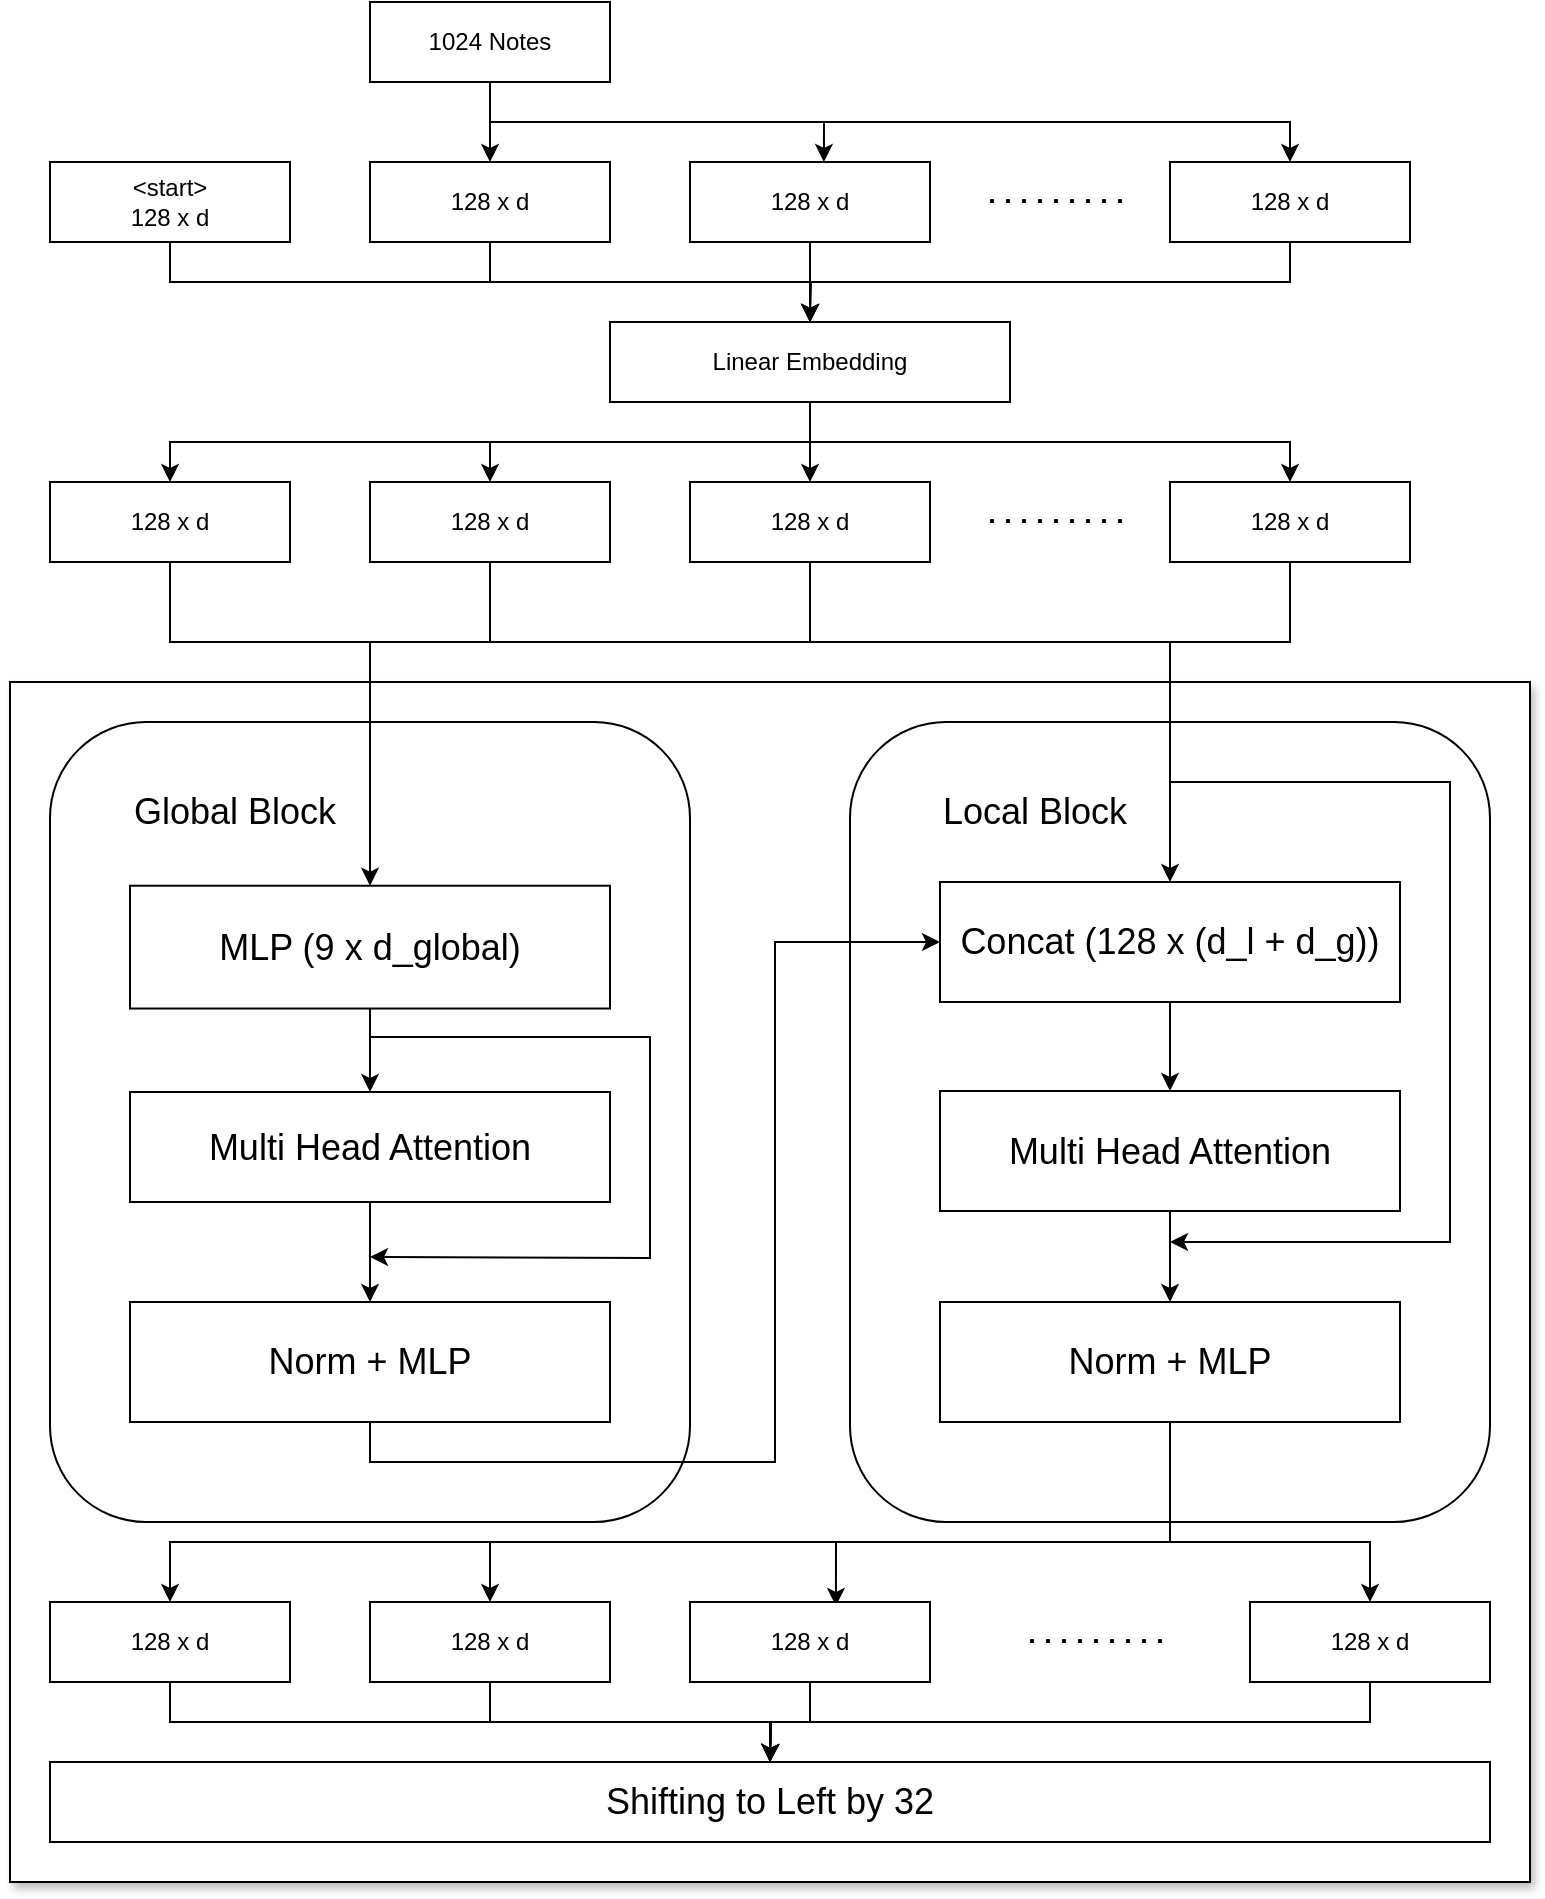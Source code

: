 <mxfile version="15.6.5" type="device"><diagram id="i-Smsfo_AiuIQJBQBWlw" name="Page-1"><mxGraphModel dx="1673" dy="934" grid="1" gridSize="10" guides="1" tooltips="1" connect="1" arrows="1" fold="1" page="1" pageScale="1" pageWidth="827" pageHeight="1169" math="0" shadow="0"><root><mxCell id="0"/><mxCell id="1" parent="0"/><mxCell id="OcDFiyT9aTJHQhSwYe5v-115" value="" style="rounded=0;whiteSpace=wrap;html=1;fontSize=18;fontColor=default;strokeColor=default;fillColor=default;glass=0;sketch=0;shadow=1;" vertex="1" parent="1"><mxGeometry x="20" y="380" width="760" height="600" as="geometry"/></mxCell><mxCell id="OcDFiyT9aTJHQhSwYe5v-114" value="" style="group;fontColor=default;" vertex="1" connectable="0" parent="1"><mxGeometry x="440" y="400" width="320" height="400" as="geometry"/></mxCell><mxCell id="OcDFiyT9aTJHQhSwYe5v-32" value="" style="rounded=1;whiteSpace=wrap;html=1;fontColor=default;strokeColor=default;fillColor=default;" vertex="1" parent="OcDFiyT9aTJHQhSwYe5v-114"><mxGeometry width="320" height="400" as="geometry"/></mxCell><mxCell id="OcDFiyT9aTJHQhSwYe5v-33" value="&lt;font style=&quot;font-size: 18px&quot;&gt;Concat (128 x (d_l + d_g))&lt;/font&gt;" style="rounded=0;whiteSpace=wrap;html=1;fontColor=default;strokeColor=default;fillColor=default;" vertex="1" parent="OcDFiyT9aTJHQhSwYe5v-114"><mxGeometry x="45" y="80" width="230" height="60" as="geometry"/></mxCell><mxCell id="OcDFiyT9aTJHQhSwYe5v-34" value="Local Block" style="text;html=1;strokeColor=none;fillColor=default;align=center;verticalAlign=middle;whiteSpace=wrap;rounded=0;fontSize=18;fontColor=default;" vertex="1" parent="OcDFiyT9aTJHQhSwYe5v-114"><mxGeometry x="40" y="30" width="105" height="30" as="geometry"/></mxCell><mxCell id="OcDFiyT9aTJHQhSwYe5v-84" value="&lt;font style=&quot;font-size: 18px&quot;&gt;Multi Head Attention&lt;/font&gt;" style="rounded=0;whiteSpace=wrap;html=1;fontColor=default;strokeColor=default;fillColor=default;" vertex="1" parent="OcDFiyT9aTJHQhSwYe5v-114"><mxGeometry x="45" y="184.5" width="230" height="60" as="geometry"/></mxCell><mxCell id="OcDFiyT9aTJHQhSwYe5v-86" style="edgeStyle=orthogonalEdgeStyle;rounded=0;orthogonalLoop=1;jettySize=auto;html=1;exitX=0.5;exitY=1;exitDx=0;exitDy=0;entryX=0.5;entryY=0;entryDx=0;entryDy=0;labelBackgroundColor=default;fontSize=18;fontColor=default;strokeColor=default;fillColor=default;" edge="1" parent="OcDFiyT9aTJHQhSwYe5v-114" source="OcDFiyT9aTJHQhSwYe5v-33" target="OcDFiyT9aTJHQhSwYe5v-84"><mxGeometry relative="1" as="geometry"/></mxCell><mxCell id="OcDFiyT9aTJHQhSwYe5v-87" value="" style="endArrow=classic;html=1;rounded=0;labelBackgroundColor=default;fontSize=18;fontColor=default;strokeColor=default;fillColor=default;" edge="1" parent="OcDFiyT9aTJHQhSwYe5v-114"><mxGeometry width="50" height="50" relative="1" as="geometry"><mxPoint x="160" y="30" as="sourcePoint"/><mxPoint x="160" y="260" as="targetPoint"/><Array as="points"><mxPoint x="300" y="30"/><mxPoint x="300" y="260"/></Array></mxGeometry></mxCell><mxCell id="OcDFiyT9aTJHQhSwYe5v-88" value="&lt;font style=&quot;font-size: 18px&quot;&gt;Norm + MLP&lt;/font&gt;" style="rounded=0;whiteSpace=wrap;html=1;fontColor=default;strokeColor=default;fillColor=default;" vertex="1" parent="OcDFiyT9aTJHQhSwYe5v-114"><mxGeometry x="45" y="290" width="230" height="60" as="geometry"/></mxCell><mxCell id="OcDFiyT9aTJHQhSwYe5v-89" style="edgeStyle=orthogonalEdgeStyle;rounded=0;orthogonalLoop=1;jettySize=auto;html=1;exitX=0.5;exitY=1;exitDx=0;exitDy=0;entryX=0.5;entryY=0;entryDx=0;entryDy=0;labelBackgroundColor=default;fontSize=18;fontColor=default;strokeColor=default;fillColor=default;" edge="1" parent="OcDFiyT9aTJHQhSwYe5v-114" source="OcDFiyT9aTJHQhSwYe5v-84" target="OcDFiyT9aTJHQhSwYe5v-88"><mxGeometry relative="1" as="geometry"/></mxCell><mxCell id="OcDFiyT9aTJHQhSwYe5v-16" style="edgeStyle=orthogonalEdgeStyle;rounded=0;orthogonalLoop=1;jettySize=auto;html=1;exitX=0.5;exitY=1;exitDx=0;exitDy=0;entryX=0.5;entryY=0;entryDx=0;entryDy=0;labelBackgroundColor=default;fontColor=default;strokeColor=default;" edge="1" parent="1" source="OcDFiyT9aTJHQhSwYe5v-1" target="OcDFiyT9aTJHQhSwYe5v-2"><mxGeometry relative="1" as="geometry"/></mxCell><mxCell id="OcDFiyT9aTJHQhSwYe5v-17" style="edgeStyle=orthogonalEdgeStyle;rounded=0;orthogonalLoop=1;jettySize=auto;html=1;exitX=0.5;exitY=1;exitDx=0;exitDy=0;entryX=0.558;entryY=0;entryDx=0;entryDy=0;entryPerimeter=0;labelBackgroundColor=default;fontColor=default;strokeColor=default;" edge="1" parent="1" source="OcDFiyT9aTJHQhSwYe5v-1" target="OcDFiyT9aTJHQhSwYe5v-3"><mxGeometry relative="1" as="geometry"/></mxCell><mxCell id="OcDFiyT9aTJHQhSwYe5v-18" style="edgeStyle=orthogonalEdgeStyle;rounded=0;orthogonalLoop=1;jettySize=auto;html=1;exitX=0.5;exitY=1;exitDx=0;exitDy=0;entryX=0.5;entryY=0;entryDx=0;entryDy=0;labelBackgroundColor=default;fontColor=default;strokeColor=default;" edge="1" parent="1" source="OcDFiyT9aTJHQhSwYe5v-1" target="OcDFiyT9aTJHQhSwYe5v-4"><mxGeometry relative="1" as="geometry"/></mxCell><mxCell id="OcDFiyT9aTJHQhSwYe5v-1" value="1024 Notes" style="rounded=0;whiteSpace=wrap;html=1;fillColor=default;strokeColor=default;fontColor=default;" vertex="1" parent="1"><mxGeometry x="200" y="40" width="120" height="40" as="geometry"/></mxCell><mxCell id="OcDFiyT9aTJHQhSwYe5v-13" style="edgeStyle=orthogonalEdgeStyle;rounded=0;orthogonalLoop=1;jettySize=auto;html=1;exitX=0.5;exitY=1;exitDx=0;exitDy=0;labelBackgroundColor=default;fontColor=default;strokeColor=default;" edge="1" parent="1" source="OcDFiyT9aTJHQhSwYe5v-2"><mxGeometry relative="1" as="geometry"><mxPoint x="420" y="200" as="targetPoint"/></mxGeometry></mxCell><mxCell id="OcDFiyT9aTJHQhSwYe5v-2" value="128 x d" style="rounded=0;whiteSpace=wrap;html=1;fillColor=default;strokeColor=default;fontColor=default;" vertex="1" parent="1"><mxGeometry x="200" y="120" width="120" height="40" as="geometry"/></mxCell><mxCell id="OcDFiyT9aTJHQhSwYe5v-14" style="edgeStyle=orthogonalEdgeStyle;rounded=0;orthogonalLoop=1;jettySize=auto;html=1;exitX=0.5;exitY=1;exitDx=0;exitDy=0;labelBackgroundColor=default;fontColor=default;strokeColor=default;" edge="1" parent="1" source="OcDFiyT9aTJHQhSwYe5v-3"><mxGeometry relative="1" as="geometry"><mxPoint x="420" y="200" as="targetPoint"/></mxGeometry></mxCell><mxCell id="OcDFiyT9aTJHQhSwYe5v-3" value="128 x d" style="rounded=0;whiteSpace=wrap;html=1;fillColor=default;strokeColor=default;fontColor=default;" vertex="1" parent="1"><mxGeometry x="360" y="120" width="120" height="40" as="geometry"/></mxCell><mxCell id="OcDFiyT9aTJHQhSwYe5v-15" style="edgeStyle=orthogonalEdgeStyle;rounded=0;orthogonalLoop=1;jettySize=auto;html=1;exitX=0.5;exitY=1;exitDx=0;exitDy=0;entryX=0.5;entryY=0;entryDx=0;entryDy=0;labelBackgroundColor=default;fontColor=default;strokeColor=default;" edge="1" parent="1" source="OcDFiyT9aTJHQhSwYe5v-4" target="OcDFiyT9aTJHQhSwYe5v-8"><mxGeometry relative="1" as="geometry"/></mxCell><mxCell id="OcDFiyT9aTJHQhSwYe5v-4" value="128 x d" style="rounded=0;whiteSpace=wrap;html=1;fillColor=default;strokeColor=default;fontColor=default;" vertex="1" parent="1"><mxGeometry x="600" y="120" width="120" height="40" as="geometry"/></mxCell><mxCell id="OcDFiyT9aTJHQhSwYe5v-5" value="" style="endArrow=none;dashed=1;html=1;dashPattern=1 3;strokeWidth=2;rounded=0;fontColor=default;strokeColor=default;labelBackgroundColor=default;" edge="1" parent="1"><mxGeometry width="50" height="50" relative="1" as="geometry"><mxPoint x="510" y="139.5" as="sourcePoint"/><mxPoint x="580" y="139.5" as="targetPoint"/></mxGeometry></mxCell><mxCell id="OcDFiyT9aTJHQhSwYe5v-12" style="edgeStyle=orthogonalEdgeStyle;rounded=0;orthogonalLoop=1;jettySize=auto;html=1;exitX=0.5;exitY=1;exitDx=0;exitDy=0;entryX=0.5;entryY=0;entryDx=0;entryDy=0;labelBackgroundColor=default;fontColor=default;strokeColor=default;" edge="1" parent="1" source="OcDFiyT9aTJHQhSwYe5v-6" target="OcDFiyT9aTJHQhSwYe5v-8"><mxGeometry relative="1" as="geometry"/></mxCell><mxCell id="OcDFiyT9aTJHQhSwYe5v-6" value="&amp;lt;start&amp;gt;&lt;br&gt;128 x d" style="rounded=0;whiteSpace=wrap;html=1;fillColor=default;strokeColor=default;fontColor=default;" vertex="1" parent="1"><mxGeometry x="40" y="120" width="120" height="40" as="geometry"/></mxCell><mxCell id="OcDFiyT9aTJHQhSwYe5v-25" style="edgeStyle=orthogonalEdgeStyle;rounded=0;orthogonalLoop=1;jettySize=auto;html=1;exitX=0.5;exitY=1;exitDx=0;exitDy=0;labelBackgroundColor=default;fontColor=default;strokeColor=default;" edge="1" parent="1" source="OcDFiyT9aTJHQhSwYe5v-8" target="OcDFiyT9aTJHQhSwYe5v-22"><mxGeometry relative="1" as="geometry"/></mxCell><mxCell id="OcDFiyT9aTJHQhSwYe5v-26" style="edgeStyle=orthogonalEdgeStyle;rounded=0;orthogonalLoop=1;jettySize=auto;html=1;exitX=0.5;exitY=1;exitDx=0;exitDy=0;entryX=0.5;entryY=0;entryDx=0;entryDy=0;labelBackgroundColor=default;fontColor=default;strokeColor=default;" edge="1" parent="1" source="OcDFiyT9aTJHQhSwYe5v-8" target="OcDFiyT9aTJHQhSwYe5v-19"><mxGeometry relative="1" as="geometry"/></mxCell><mxCell id="OcDFiyT9aTJHQhSwYe5v-27" style="edgeStyle=orthogonalEdgeStyle;rounded=0;orthogonalLoop=1;jettySize=auto;html=1;exitX=0.5;exitY=1;exitDx=0;exitDy=0;entryX=0.5;entryY=0;entryDx=0;entryDy=0;labelBackgroundColor=default;fontColor=default;strokeColor=default;" edge="1" parent="1" source="OcDFiyT9aTJHQhSwYe5v-8" target="OcDFiyT9aTJHQhSwYe5v-20"><mxGeometry relative="1" as="geometry"/></mxCell><mxCell id="OcDFiyT9aTJHQhSwYe5v-28" style="edgeStyle=orthogonalEdgeStyle;rounded=0;orthogonalLoop=1;jettySize=auto;html=1;exitX=0.5;exitY=1;exitDx=0;exitDy=0;entryX=0.5;entryY=0;entryDx=0;entryDy=0;labelBackgroundColor=default;fontColor=default;strokeColor=default;" edge="1" parent="1" source="OcDFiyT9aTJHQhSwYe5v-8" target="OcDFiyT9aTJHQhSwYe5v-21"><mxGeometry relative="1" as="geometry"/></mxCell><mxCell id="OcDFiyT9aTJHQhSwYe5v-8" value="Linear Embedding" style="rounded=0;whiteSpace=wrap;html=1;fontColor=default;strokeColor=default;fillColor=default;" vertex="1" parent="1"><mxGeometry x="320" y="200" width="200" height="40" as="geometry"/></mxCell><mxCell id="OcDFiyT9aTJHQhSwYe5v-78" style="edgeStyle=orthogonalEdgeStyle;rounded=0;orthogonalLoop=1;jettySize=auto;html=1;exitX=0.5;exitY=1;exitDx=0;exitDy=0;labelBackgroundColor=default;fontSize=18;fontColor=default;strokeColor=default;fillColor=default;" edge="1" parent="1" source="OcDFiyT9aTJHQhSwYe5v-19"><mxGeometry relative="1" as="geometry"><mxPoint x="200" y="480" as="targetPoint"/><Array as="points"><mxPoint x="260" y="360"/><mxPoint x="200" y="360"/></Array></mxGeometry></mxCell><mxCell id="OcDFiyT9aTJHQhSwYe5v-19" value="128 x d" style="rounded=0;whiteSpace=wrap;html=1;fillColor=default;strokeColor=default;fontColor=default;" vertex="1" parent="1"><mxGeometry x="200" y="280" width="120" height="40" as="geometry"/></mxCell><mxCell id="OcDFiyT9aTJHQhSwYe5v-79" style="edgeStyle=orthogonalEdgeStyle;rounded=0;orthogonalLoop=1;jettySize=auto;html=1;exitX=0.5;exitY=1;exitDx=0;exitDy=0;entryX=0.5;entryY=0;entryDx=0;entryDy=0;labelBackgroundColor=default;fontSize=18;fontColor=default;strokeColor=default;fillColor=default;" edge="1" parent="1" source="OcDFiyT9aTJHQhSwYe5v-20" target="OcDFiyT9aTJHQhSwYe5v-41"><mxGeometry relative="1" as="geometry"><Array as="points"><mxPoint x="420" y="360"/><mxPoint x="200" y="360"/></Array></mxGeometry></mxCell><mxCell id="OcDFiyT9aTJHQhSwYe5v-20" value="128 x d" style="rounded=0;whiteSpace=wrap;html=1;fillColor=default;strokeColor=default;fontColor=default;" vertex="1" parent="1"><mxGeometry x="360" y="280" width="120" height="40" as="geometry"/></mxCell><mxCell id="OcDFiyT9aTJHQhSwYe5v-80" style="edgeStyle=orthogonalEdgeStyle;rounded=0;orthogonalLoop=1;jettySize=auto;html=1;exitX=0.5;exitY=1;exitDx=0;exitDy=0;labelBackgroundColor=default;fontSize=18;fontColor=default;strokeColor=default;fillColor=default;" edge="1" parent="1" source="OcDFiyT9aTJHQhSwYe5v-21" target="OcDFiyT9aTJHQhSwYe5v-41"><mxGeometry relative="1" as="geometry"><Array as="points"><mxPoint x="660" y="360"/><mxPoint x="200" y="360"/></Array></mxGeometry></mxCell><mxCell id="OcDFiyT9aTJHQhSwYe5v-21" value="128 x d" style="rounded=0;whiteSpace=wrap;html=1;fillColor=default;strokeColor=default;fontColor=default;" vertex="1" parent="1"><mxGeometry x="600" y="280" width="120" height="40" as="geometry"/></mxCell><mxCell id="OcDFiyT9aTJHQhSwYe5v-36" style="edgeStyle=orthogonalEdgeStyle;rounded=0;orthogonalLoop=1;jettySize=auto;html=1;exitX=0.5;exitY=1;exitDx=0;exitDy=0;labelBackgroundColor=default;fontSize=18;fontColor=default;strokeColor=default;" edge="1" parent="1" source="OcDFiyT9aTJHQhSwYe5v-22" target="OcDFiyT9aTJHQhSwYe5v-33"><mxGeometry relative="1" as="geometry"><Array as="points"><mxPoint x="100" y="360"/><mxPoint x="600" y="360"/></Array></mxGeometry></mxCell><mxCell id="OcDFiyT9aTJHQhSwYe5v-22" value="128 x d" style="rounded=0;whiteSpace=wrap;html=1;fillColor=default;strokeColor=default;fontColor=default;" vertex="1" parent="1"><mxGeometry x="40" y="280" width="120" height="40" as="geometry"/></mxCell><mxCell id="OcDFiyT9aTJHQhSwYe5v-29" value="" style="endArrow=none;dashed=1;html=1;dashPattern=1 3;strokeWidth=2;rounded=0;fontColor=default;strokeColor=default;labelBackgroundColor=default;fillColor=default;" edge="1" parent="1"><mxGeometry width="50" height="50" relative="1" as="geometry"><mxPoint x="510" y="299.5" as="sourcePoint"/><mxPoint x="580" y="299.5" as="targetPoint"/></mxGeometry></mxCell><mxCell id="OcDFiyT9aTJHQhSwYe5v-74" value="" style="group;fontColor=default;container=1;fillColor=none;strokeColor=none;" vertex="1" connectable="0" parent="1"><mxGeometry x="40" y="400" width="320" height="440" as="geometry"><mxRectangle x="40" y="400" width="50" height="40" as="alternateBounds"/></mxGeometry></mxCell><mxCell id="OcDFiyT9aTJHQhSwYe5v-112" value="" style="group" vertex="1" connectable="0" parent="OcDFiyT9aTJHQhSwYe5v-74"><mxGeometry width="320" height="400" as="geometry"/></mxCell><mxCell id="OcDFiyT9aTJHQhSwYe5v-40" value="" style="rounded=1;whiteSpace=wrap;html=1;fontColor=default;strokeColor=default;fillColor=default;container=1;direction=east;" vertex="1" parent="OcDFiyT9aTJHQhSwYe5v-112"><mxGeometry width="320" height="400" as="geometry"><mxRectangle width="50" height="40" as="alternateBounds"/></mxGeometry></mxCell><mxCell id="OcDFiyT9aTJHQhSwYe5v-93" value="&lt;font style=&quot;font-size: 18px&quot;&gt;Norm + MLP&lt;/font&gt;" style="rounded=0;whiteSpace=wrap;html=1;fontColor=default;strokeColor=default;fillColor=default;" vertex="1" parent="OcDFiyT9aTJHQhSwYe5v-40"><mxGeometry x="40" y="290" width="240" height="60" as="geometry"/></mxCell><mxCell id="OcDFiyT9aTJHQhSwYe5v-95" style="edgeStyle=orthogonalEdgeStyle;rounded=0;orthogonalLoop=1;jettySize=auto;html=1;exitX=0.5;exitY=1;exitDx=0;exitDy=0;entryX=0.5;entryY=0;entryDx=0;entryDy=0;labelBackgroundColor=default;fontSize=18;fontColor=default;strokeColor=default;fillColor=default;" edge="1" parent="OcDFiyT9aTJHQhSwYe5v-40" source="OcDFiyT9aTJHQhSwYe5v-48" target="OcDFiyT9aTJHQhSwYe5v-93"><mxGeometry relative="1" as="geometry"/></mxCell><mxCell id="OcDFiyT9aTJHQhSwYe5v-48" value="&lt;font style=&quot;font-size: 18px&quot;&gt;Multi Head Attention&lt;/font&gt;" style="rounded=0;whiteSpace=wrap;html=1;fontColor=default;strokeColor=default;fillColor=default;" vertex="1" parent="OcDFiyT9aTJHQhSwYe5v-40"><mxGeometry x="40" y="185" width="240" height="55" as="geometry"/></mxCell><mxCell id="OcDFiyT9aTJHQhSwYe5v-97" value="" style="endArrow=classic;html=1;rounded=0;labelBackgroundColor=default;fontSize=18;fontColor=default;strokeColor=default;fillColor=default;" edge="1" parent="OcDFiyT9aTJHQhSwYe5v-40"><mxGeometry width="50" height="50" relative="1" as="geometry"><mxPoint x="160" y="157.5" as="sourcePoint"/><mxPoint x="160" y="267.5" as="targetPoint"/><Array as="points"><mxPoint x="300" y="157.5"/><mxPoint x="300" y="268"/></Array></mxGeometry></mxCell><mxCell id="OcDFiyT9aTJHQhSwYe5v-41" value="&lt;font style=&quot;font-size: 18px&quot;&gt;MLP (9 x d_global)&lt;/font&gt;" style="rounded=0;whiteSpace=wrap;html=1;fontColor=default;strokeColor=default;fillColor=default;" vertex="1" parent="OcDFiyT9aTJHQhSwYe5v-112"><mxGeometry x="40" y="81.86" width="240" height="61.4" as="geometry"/></mxCell><mxCell id="OcDFiyT9aTJHQhSwYe5v-94" value="Global Block" style="text;html=1;strokeColor=none;fillColor=none;align=center;verticalAlign=middle;whiteSpace=wrap;rounded=0;fontSize=18;fontColor=default;" vertex="1" parent="OcDFiyT9aTJHQhSwYe5v-112"><mxGeometry x="40" y="30" width="105" height="30" as="geometry"/></mxCell><mxCell id="OcDFiyT9aTJHQhSwYe5v-71" style="edgeStyle=orthogonalEdgeStyle;rounded=0;orthogonalLoop=1;jettySize=auto;html=1;exitX=0.5;exitY=1;exitDx=0;exitDy=0;labelBackgroundColor=default;fontSize=18;fontColor=default;strokeColor=default;fillColor=default;" edge="1" parent="OcDFiyT9aTJHQhSwYe5v-112" source="OcDFiyT9aTJHQhSwYe5v-40" target="OcDFiyT9aTJHQhSwYe5v-40"><mxGeometry relative="1" as="geometry"/></mxCell><mxCell id="OcDFiyT9aTJHQhSwYe5v-46" style="edgeStyle=orthogonalEdgeStyle;rounded=0;orthogonalLoop=1;jettySize=auto;html=1;exitX=0.5;exitY=1;exitDx=0;exitDy=0;labelBackgroundColor=default;fontSize=18;fontColor=default;strokeColor=default;fillColor=default;" edge="1" parent="OcDFiyT9aTJHQhSwYe5v-112" source="OcDFiyT9aTJHQhSwYe5v-41" target="OcDFiyT9aTJHQhSwYe5v-41"><mxGeometry relative="1" as="geometry"/></mxCell><mxCell id="OcDFiyT9aTJHQhSwYe5v-47" style="edgeStyle=orthogonalEdgeStyle;rounded=0;orthogonalLoop=1;jettySize=auto;html=1;exitX=0.5;exitY=1;exitDx=0;exitDy=0;labelBackgroundColor=default;fontSize=18;fontColor=default;strokeColor=default;fillColor=default;" edge="1" parent="OcDFiyT9aTJHQhSwYe5v-112" source="OcDFiyT9aTJHQhSwYe5v-41" target="OcDFiyT9aTJHQhSwYe5v-41"><mxGeometry relative="1" as="geometry"/></mxCell><mxCell id="OcDFiyT9aTJHQhSwYe5v-91" style="edgeStyle=orthogonalEdgeStyle;rounded=0;orthogonalLoop=1;jettySize=auto;html=1;exitX=0.5;exitY=1;exitDx=0;exitDy=0;labelBackgroundColor=default;fontSize=18;fontColor=default;strokeColor=default;fillColor=default;" edge="1" parent="OcDFiyT9aTJHQhSwYe5v-112" source="OcDFiyT9aTJHQhSwYe5v-41" target="OcDFiyT9aTJHQhSwYe5v-48"><mxGeometry relative="1" as="geometry"/></mxCell><mxCell id="OcDFiyT9aTJHQhSwYe5v-77" style="edgeStyle=orthogonalEdgeStyle;rounded=0;orthogonalLoop=1;jettySize=auto;html=1;exitX=0.5;exitY=1;exitDx=0;exitDy=0;labelBackgroundColor=default;fontSize=18;fontColor=default;strokeColor=default;fillColor=default;" edge="1" parent="1" source="OcDFiyT9aTJHQhSwYe5v-22" target="OcDFiyT9aTJHQhSwYe5v-41"><mxGeometry relative="1" as="geometry"><Array as="points"><mxPoint x="100" y="360"/><mxPoint x="200" y="360"/></Array></mxGeometry></mxCell><mxCell id="OcDFiyT9aTJHQhSwYe5v-104" style="edgeStyle=orthogonalEdgeStyle;rounded=0;orthogonalLoop=1;jettySize=auto;html=1;exitX=0.5;exitY=1;exitDx=0;exitDy=0;labelBackgroundColor=default;fontSize=18;fontColor=default;strokeColor=default;fillColor=default;" edge="1" parent="1" source="OcDFiyT9aTJHQhSwYe5v-88" target="OcDFiyT9aTJHQhSwYe5v-102"><mxGeometry relative="1" as="geometry"><Array as="points"><mxPoint x="600" y="810"/><mxPoint x="100" y="810"/></Array></mxGeometry></mxCell><mxCell id="OcDFiyT9aTJHQhSwYe5v-105" style="edgeStyle=orthogonalEdgeStyle;rounded=0;orthogonalLoop=1;jettySize=auto;html=1;exitX=0.5;exitY=1;exitDx=0;exitDy=0;labelBackgroundColor=default;fontSize=18;fontColor=default;strokeColor=default;fillColor=default;" edge="1" parent="1" source="OcDFiyT9aTJHQhSwYe5v-88" target="OcDFiyT9aTJHQhSwYe5v-101"><mxGeometry relative="1" as="geometry"><Array as="points"><mxPoint x="600" y="810"/><mxPoint x="700" y="810"/></Array></mxGeometry></mxCell><mxCell id="OcDFiyT9aTJHQhSwYe5v-106" style="edgeStyle=orthogonalEdgeStyle;rounded=0;orthogonalLoop=1;jettySize=auto;html=1;exitX=0.5;exitY=1;exitDx=0;exitDy=0;entryX=0.608;entryY=0.05;entryDx=0;entryDy=0;entryPerimeter=0;labelBackgroundColor=default;fontSize=18;fontColor=default;strokeColor=default;fillColor=default;" edge="1" parent="1" source="OcDFiyT9aTJHQhSwYe5v-88" target="OcDFiyT9aTJHQhSwYe5v-100"><mxGeometry relative="1" as="geometry"><Array as="points"><mxPoint x="600" y="810"/><mxPoint x="433" y="810"/></Array></mxGeometry></mxCell><mxCell id="OcDFiyT9aTJHQhSwYe5v-107" style="edgeStyle=orthogonalEdgeStyle;rounded=0;orthogonalLoop=1;jettySize=auto;html=1;exitX=0.5;exitY=1;exitDx=0;exitDy=0;labelBackgroundColor=default;fontSize=18;fontColor=default;strokeColor=default;fillColor=default;" edge="1" parent="1" source="OcDFiyT9aTJHQhSwYe5v-88" target="OcDFiyT9aTJHQhSwYe5v-99"><mxGeometry relative="1" as="geometry"><Array as="points"><mxPoint x="600" y="810"/><mxPoint x="260" y="810"/></Array></mxGeometry></mxCell><mxCell id="OcDFiyT9aTJHQhSwYe5v-92" style="edgeStyle=orthogonalEdgeStyle;rounded=0;orthogonalLoop=1;jettySize=auto;html=1;exitX=0.5;exitY=1;exitDx=0;exitDy=0;entryX=0;entryY=0.5;entryDx=0;entryDy=0;labelBackgroundColor=default;fontSize=18;fontColor=default;strokeColor=default;fillColor=default;" edge="1" parent="1" source="OcDFiyT9aTJHQhSwYe5v-93" target="OcDFiyT9aTJHQhSwYe5v-33"><mxGeometry relative="1" as="geometry"/></mxCell><mxCell id="OcDFiyT9aTJHQhSwYe5v-98" value="Shifting to Left by 32" style="rounded=0;whiteSpace=wrap;html=1;fontSize=18;fontColor=default;strokeColor=default;fillColor=default;" vertex="1" parent="1"><mxGeometry x="40" y="920" width="720" height="40" as="geometry"/></mxCell><mxCell id="OcDFiyT9aTJHQhSwYe5v-109" style="edgeStyle=orthogonalEdgeStyle;rounded=0;orthogonalLoop=1;jettySize=auto;html=1;exitX=0.5;exitY=1;exitDx=0;exitDy=0;labelBackgroundColor=default;fontSize=18;fontColor=default;strokeColor=default;fillColor=default;" edge="1" parent="1" source="OcDFiyT9aTJHQhSwYe5v-99"><mxGeometry relative="1" as="geometry"><mxPoint x="400" y="920" as="targetPoint"/></mxGeometry></mxCell><mxCell id="OcDFiyT9aTJHQhSwYe5v-99" value="128 x d" style="rounded=0;whiteSpace=wrap;html=1;fillColor=default;strokeColor=default;fontColor=default;" vertex="1" parent="1"><mxGeometry x="200" y="840" width="120" height="40" as="geometry"/></mxCell><mxCell id="OcDFiyT9aTJHQhSwYe5v-110" style="edgeStyle=orthogonalEdgeStyle;rounded=0;orthogonalLoop=1;jettySize=auto;html=1;exitX=0.5;exitY=1;exitDx=0;exitDy=0;labelBackgroundColor=default;fontSize=18;fontColor=default;strokeColor=default;fillColor=default;" edge="1" parent="1" source="OcDFiyT9aTJHQhSwYe5v-100"><mxGeometry relative="1" as="geometry"><mxPoint x="400" y="920" as="targetPoint"/></mxGeometry></mxCell><mxCell id="OcDFiyT9aTJHQhSwYe5v-100" value="128 x d" style="rounded=0;whiteSpace=wrap;html=1;fillColor=default;strokeColor=default;fontColor=default;" vertex="1" parent="1"><mxGeometry x="360" y="840" width="120" height="40" as="geometry"/></mxCell><mxCell id="OcDFiyT9aTJHQhSwYe5v-111" style="edgeStyle=orthogonalEdgeStyle;rounded=0;orthogonalLoop=1;jettySize=auto;html=1;exitX=0.5;exitY=1;exitDx=0;exitDy=0;labelBackgroundColor=default;fontSize=18;fontColor=default;strokeColor=default;fillColor=default;" edge="1" parent="1" source="OcDFiyT9aTJHQhSwYe5v-101"><mxGeometry relative="1" as="geometry"><mxPoint x="400" y="920" as="targetPoint"/></mxGeometry></mxCell><mxCell id="OcDFiyT9aTJHQhSwYe5v-101" value="128 x d" style="rounded=0;whiteSpace=wrap;html=1;fillColor=default;strokeColor=default;fontColor=default;" vertex="1" parent="1"><mxGeometry x="640" y="840" width="120" height="40" as="geometry"/></mxCell><mxCell id="OcDFiyT9aTJHQhSwYe5v-108" style="edgeStyle=orthogonalEdgeStyle;rounded=0;orthogonalLoop=1;jettySize=auto;html=1;exitX=0.5;exitY=1;exitDx=0;exitDy=0;entryX=0.5;entryY=0;entryDx=0;entryDy=0;labelBackgroundColor=default;fontSize=18;fontColor=default;strokeColor=default;fillColor=default;" edge="1" parent="1" source="OcDFiyT9aTJHQhSwYe5v-102" target="OcDFiyT9aTJHQhSwYe5v-98"><mxGeometry relative="1" as="geometry"/></mxCell><mxCell id="OcDFiyT9aTJHQhSwYe5v-102" value="128 x d" style="rounded=0;whiteSpace=wrap;html=1;fillColor=default;strokeColor=default;fontColor=default;" vertex="1" parent="1"><mxGeometry x="40" y="840" width="120" height="40" as="geometry"/></mxCell><mxCell id="OcDFiyT9aTJHQhSwYe5v-103" value="" style="endArrow=none;dashed=1;html=1;dashPattern=1 3;strokeWidth=2;rounded=0;fontColor=default;strokeColor=default;labelBackgroundColor=default;fillColor=default;" edge="1" parent="1"><mxGeometry width="50" height="50" relative="1" as="geometry"><mxPoint x="530" y="859.5" as="sourcePoint"/><mxPoint x="600" y="859.5" as="targetPoint"/></mxGeometry></mxCell></root></mxGraphModel></diagram></mxfile>